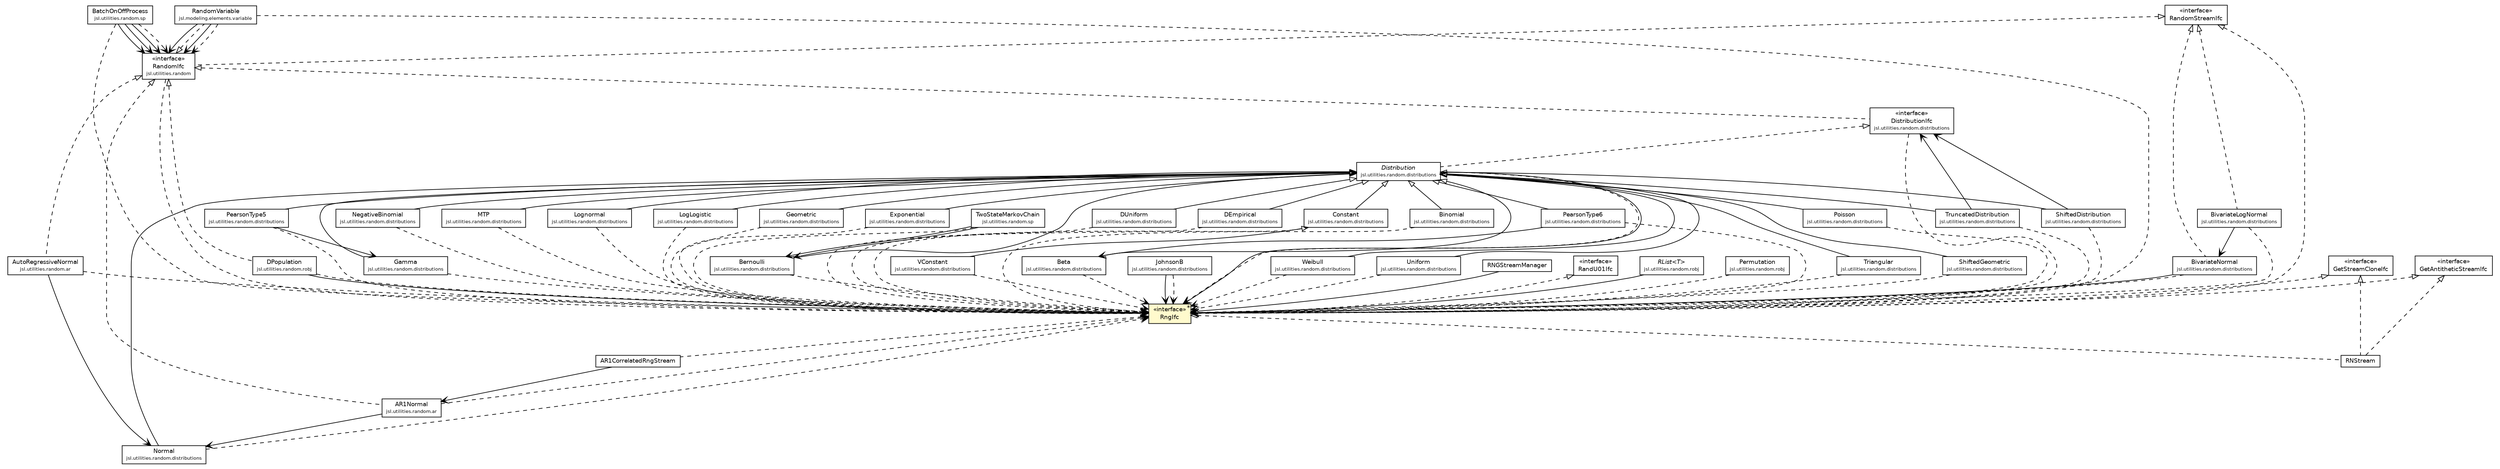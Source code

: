 #!/usr/local/bin/dot
#
# Class diagram 
# Generated by UMLGraph version 5.4 (http://www.umlgraph.org/)
#

digraph G {
	edge [fontname="Helvetica",fontsize=10,labelfontname="Helvetica",labelfontsize=10];
	node [fontname="Helvetica",fontsize=10,shape=plaintext];
	nodesep=0.25;
	ranksep=0.5;
	// jsl.modeling.elements.variable.RandomVariable
	c170970 [label=<<table title="jsl.modeling.elements.variable.RandomVariable" border="0" cellborder="1" cellspacing="0" cellpadding="2" port="p" href="../../../modeling/elements/variable/RandomVariable.html">
		<tr><td><table border="0" cellspacing="0" cellpadding="1">
<tr><td align="center" balign="center"> RandomVariable </td></tr>
<tr><td align="center" balign="center"><font point-size="7.0"> jsl.modeling.elements.variable </font></td></tr>
		</table></td></tr>
		</table>>, URL="../../../modeling/elements/variable/RandomVariable.html", fontname="Helvetica", fontcolor="black", fontsize=9.0];
	// jsl.utilities.random.RandomIfc
	c171062 [label=<<table title="jsl.utilities.random.RandomIfc" border="0" cellborder="1" cellspacing="0" cellpadding="2" port="p" href="../RandomIfc.html">
		<tr><td><table border="0" cellspacing="0" cellpadding="1">
<tr><td align="center" balign="center"> &#171;interface&#187; </td></tr>
<tr><td align="center" balign="center"> RandomIfc </td></tr>
<tr><td align="center" balign="center"><font point-size="7.0"> jsl.utilities.random </font></td></tr>
		</table></td></tr>
		</table>>, URL="../RandomIfc.html", fontname="Helvetica", fontcolor="black", fontsize=9.0];
	// jsl.utilities.random.ar.AutoRegressiveNormal
	c171067 [label=<<table title="jsl.utilities.random.ar.AutoRegressiveNormal" border="0" cellborder="1" cellspacing="0" cellpadding="2" port="p" href="../ar/AutoRegressiveNormal.html">
		<tr><td><table border="0" cellspacing="0" cellpadding="1">
<tr><td align="center" balign="center"> AutoRegressiveNormal </td></tr>
<tr><td align="center" balign="center"><font point-size="7.0"> jsl.utilities.random.ar </font></td></tr>
		</table></td></tr>
		</table>>, URL="../ar/AutoRegressiveNormal.html", fontname="Helvetica", fontcolor="black", fontsize=9.0];
	// jsl.utilities.random.ar.AR1Normal
	c171069 [label=<<table title="jsl.utilities.random.ar.AR1Normal" border="0" cellborder="1" cellspacing="0" cellpadding="2" port="p" href="../ar/AR1Normal.html">
		<tr><td><table border="0" cellspacing="0" cellpadding="1">
<tr><td align="center" balign="center"> AR1Normal </td></tr>
<tr><td align="center" balign="center"><font point-size="7.0"> jsl.utilities.random.ar </font></td></tr>
		</table></td></tr>
		</table>>, URL="../ar/AR1Normal.html", fontname="Helvetica", fontcolor="black", fontsize=9.0];
	// jsl.utilities.random.distributions.Weibull
	c171079 [label=<<table title="jsl.utilities.random.distributions.Weibull" border="0" cellborder="1" cellspacing="0" cellpadding="2" port="p" href="../distributions/Weibull.html">
		<tr><td><table border="0" cellspacing="0" cellpadding="1">
<tr><td align="center" balign="center"> Weibull </td></tr>
<tr><td align="center" balign="center"><font point-size="7.0"> jsl.utilities.random.distributions </font></td></tr>
		</table></td></tr>
		</table>>, URL="../distributions/Weibull.html", fontname="Helvetica", fontcolor="black", fontsize=9.0];
	// jsl.utilities.random.distributions.VConstant
	c171080 [label=<<table title="jsl.utilities.random.distributions.VConstant" border="0" cellborder="1" cellspacing="0" cellpadding="2" port="p" href="../distributions/VConstant.html">
		<tr><td><table border="0" cellspacing="0" cellpadding="1">
<tr><td align="center" balign="center"> VConstant </td></tr>
<tr><td align="center" balign="center"><font point-size="7.0"> jsl.utilities.random.distributions </font></td></tr>
		</table></td></tr>
		</table>>, URL="../distributions/VConstant.html", fontname="Helvetica", fontcolor="black", fontsize=9.0];
	// jsl.utilities.random.distributions.Uniform
	c171082 [label=<<table title="jsl.utilities.random.distributions.Uniform" border="0" cellborder="1" cellspacing="0" cellpadding="2" port="p" href="../distributions/Uniform.html">
		<tr><td><table border="0" cellspacing="0" cellpadding="1">
<tr><td align="center" balign="center"> Uniform </td></tr>
<tr><td align="center" balign="center"><font point-size="7.0"> jsl.utilities.random.distributions </font></td></tr>
		</table></td></tr>
		</table>>, URL="../distributions/Uniform.html", fontname="Helvetica", fontcolor="black", fontsize=9.0];
	// jsl.utilities.random.distributions.TruncatedDistribution
	c171083 [label=<<table title="jsl.utilities.random.distributions.TruncatedDistribution" border="0" cellborder="1" cellspacing="0" cellpadding="2" port="p" href="../distributions/TruncatedDistribution.html">
		<tr><td><table border="0" cellspacing="0" cellpadding="1">
<tr><td align="center" balign="center"> TruncatedDistribution </td></tr>
<tr><td align="center" balign="center"><font point-size="7.0"> jsl.utilities.random.distributions </font></td></tr>
		</table></td></tr>
		</table>>, URL="../distributions/TruncatedDistribution.html", fontname="Helvetica", fontcolor="black", fontsize=9.0];
	// jsl.utilities.random.distributions.Triangular
	c171084 [label=<<table title="jsl.utilities.random.distributions.Triangular" border="0" cellborder="1" cellspacing="0" cellpadding="2" port="p" href="../distributions/Triangular.html">
		<tr><td><table border="0" cellspacing="0" cellpadding="1">
<tr><td align="center" balign="center"> Triangular </td></tr>
<tr><td align="center" balign="center"><font point-size="7.0"> jsl.utilities.random.distributions </font></td></tr>
		</table></td></tr>
		</table>>, URL="../distributions/Triangular.html", fontname="Helvetica", fontcolor="black", fontsize=9.0];
	// jsl.utilities.random.distributions.ShiftedGeometric
	c171086 [label=<<table title="jsl.utilities.random.distributions.ShiftedGeometric" border="0" cellborder="1" cellspacing="0" cellpadding="2" port="p" href="../distributions/ShiftedGeometric.html">
		<tr><td><table border="0" cellspacing="0" cellpadding="1">
<tr><td align="center" balign="center"> ShiftedGeometric </td></tr>
<tr><td align="center" balign="center"><font point-size="7.0"> jsl.utilities.random.distributions </font></td></tr>
		</table></td></tr>
		</table>>, URL="../distributions/ShiftedGeometric.html", fontname="Helvetica", fontcolor="black", fontsize=9.0];
	// jsl.utilities.random.distributions.ShiftedDistribution
	c171087 [label=<<table title="jsl.utilities.random.distributions.ShiftedDistribution" border="0" cellborder="1" cellspacing="0" cellpadding="2" port="p" href="../distributions/ShiftedDistribution.html">
		<tr><td><table border="0" cellspacing="0" cellpadding="1">
<tr><td align="center" balign="center"> ShiftedDistribution </td></tr>
<tr><td align="center" balign="center"><font point-size="7.0"> jsl.utilities.random.distributions </font></td></tr>
		</table></td></tr>
		</table>>, URL="../distributions/ShiftedDistribution.html", fontname="Helvetica", fontcolor="black", fontsize=9.0];
	// jsl.utilities.random.distributions.Poisson
	c171089 [label=<<table title="jsl.utilities.random.distributions.Poisson" border="0" cellborder="1" cellspacing="0" cellpadding="2" port="p" href="../distributions/Poisson.html">
		<tr><td><table border="0" cellspacing="0" cellpadding="1">
<tr><td align="center" balign="center"> Poisson </td></tr>
<tr><td align="center" balign="center"><font point-size="7.0"> jsl.utilities.random.distributions </font></td></tr>
		</table></td></tr>
		</table>>, URL="../distributions/Poisson.html", fontname="Helvetica", fontcolor="black", fontsize=9.0];
	// jsl.utilities.random.distributions.PearsonType6
	c171091 [label=<<table title="jsl.utilities.random.distributions.PearsonType6" border="0" cellborder="1" cellspacing="0" cellpadding="2" port="p" href="../distributions/PearsonType6.html">
		<tr><td><table border="0" cellspacing="0" cellpadding="1">
<tr><td align="center" balign="center"> PearsonType6 </td></tr>
<tr><td align="center" balign="center"><font point-size="7.0"> jsl.utilities.random.distributions </font></td></tr>
		</table></td></tr>
		</table>>, URL="../distributions/PearsonType6.html", fontname="Helvetica", fontcolor="black", fontsize=9.0];
	// jsl.utilities.random.distributions.PearsonType5
	c171092 [label=<<table title="jsl.utilities.random.distributions.PearsonType5" border="0" cellborder="1" cellspacing="0" cellpadding="2" port="p" href="../distributions/PearsonType5.html">
		<tr><td><table border="0" cellspacing="0" cellpadding="1">
<tr><td align="center" balign="center"> PearsonType5 </td></tr>
<tr><td align="center" balign="center"><font point-size="7.0"> jsl.utilities.random.distributions </font></td></tr>
		</table></td></tr>
		</table>>, URL="../distributions/PearsonType5.html", fontname="Helvetica", fontcolor="black", fontsize=9.0];
	// jsl.utilities.random.distributions.Normal
	c171094 [label=<<table title="jsl.utilities.random.distributions.Normal" border="0" cellborder="1" cellspacing="0" cellpadding="2" port="p" href="../distributions/Normal.html">
		<tr><td><table border="0" cellspacing="0" cellpadding="1">
<tr><td align="center" balign="center"> Normal </td></tr>
<tr><td align="center" balign="center"><font point-size="7.0"> jsl.utilities.random.distributions </font></td></tr>
		</table></td></tr>
		</table>>, URL="../distributions/Normal.html", fontname="Helvetica", fontcolor="black", fontsize=9.0];
	// jsl.utilities.random.distributions.NegativeBinomial
	c171095 [label=<<table title="jsl.utilities.random.distributions.NegativeBinomial" border="0" cellborder="1" cellspacing="0" cellpadding="2" port="p" href="../distributions/NegativeBinomial.html">
		<tr><td><table border="0" cellspacing="0" cellpadding="1">
<tr><td align="center" balign="center"> NegativeBinomial </td></tr>
<tr><td align="center" balign="center"><font point-size="7.0"> jsl.utilities.random.distributions </font></td></tr>
		</table></td></tr>
		</table>>, URL="../distributions/NegativeBinomial.html", fontname="Helvetica", fontcolor="black", fontsize=9.0];
	// jsl.utilities.random.distributions.MTP
	c171096 [label=<<table title="jsl.utilities.random.distributions.MTP" border="0" cellborder="1" cellspacing="0" cellpadding="2" port="p" href="../distributions/MTP.html">
		<tr><td><table border="0" cellspacing="0" cellpadding="1">
<tr><td align="center" balign="center"> MTP </td></tr>
<tr><td align="center" balign="center"><font point-size="7.0"> jsl.utilities.random.distributions </font></td></tr>
		</table></td></tr>
		</table>>, URL="../distributions/MTP.html", fontname="Helvetica", fontcolor="black", fontsize=9.0];
	// jsl.utilities.random.distributions.Lognormal
	c171099 [label=<<table title="jsl.utilities.random.distributions.Lognormal" border="0" cellborder="1" cellspacing="0" cellpadding="2" port="p" href="../distributions/Lognormal.html">
		<tr><td><table border="0" cellspacing="0" cellpadding="1">
<tr><td align="center" balign="center"> Lognormal </td></tr>
<tr><td align="center" balign="center"><font point-size="7.0"> jsl.utilities.random.distributions </font></td></tr>
		</table></td></tr>
		</table>>, URL="../distributions/Lognormal.html", fontname="Helvetica", fontcolor="black", fontsize=9.0];
	// jsl.utilities.random.distributions.LogLogistic
	c171100 [label=<<table title="jsl.utilities.random.distributions.LogLogistic" border="0" cellborder="1" cellspacing="0" cellpadding="2" port="p" href="../distributions/LogLogistic.html">
		<tr><td><table border="0" cellspacing="0" cellpadding="1">
<tr><td align="center" balign="center"> LogLogistic </td></tr>
<tr><td align="center" balign="center"><font point-size="7.0"> jsl.utilities.random.distributions </font></td></tr>
		</table></td></tr>
		</table>>, URL="../distributions/LogLogistic.html", fontname="Helvetica", fontcolor="black", fontsize=9.0];
	// jsl.utilities.random.distributions.JohnsonB
	c171101 [label=<<table title="jsl.utilities.random.distributions.JohnsonB" border="0" cellborder="1" cellspacing="0" cellpadding="2" port="p" href="../distributions/JohnsonB.html">
		<tr><td><table border="0" cellspacing="0" cellpadding="1">
<tr><td align="center" balign="center"> JohnsonB </td></tr>
<tr><td align="center" balign="center"><font point-size="7.0"> jsl.utilities.random.distributions </font></td></tr>
		</table></td></tr>
		</table>>, URL="../distributions/JohnsonB.html", fontname="Helvetica", fontcolor="black", fontsize=9.0];
	// jsl.utilities.random.distributions.Geometric
	c171103 [label=<<table title="jsl.utilities.random.distributions.Geometric" border="0" cellborder="1" cellspacing="0" cellpadding="2" port="p" href="../distributions/Geometric.html">
		<tr><td><table border="0" cellspacing="0" cellpadding="1">
<tr><td align="center" balign="center"> Geometric </td></tr>
<tr><td align="center" balign="center"><font point-size="7.0"> jsl.utilities.random.distributions </font></td></tr>
		</table></td></tr>
		</table>>, URL="../distributions/Geometric.html", fontname="Helvetica", fontcolor="black", fontsize=9.0];
	// jsl.utilities.random.distributions.Gamma
	c171104 [label=<<table title="jsl.utilities.random.distributions.Gamma" border="0" cellborder="1" cellspacing="0" cellpadding="2" port="p" href="../distributions/Gamma.html">
		<tr><td><table border="0" cellspacing="0" cellpadding="1">
<tr><td align="center" balign="center"> Gamma </td></tr>
<tr><td align="center" balign="center"><font point-size="7.0"> jsl.utilities.random.distributions </font></td></tr>
		</table></td></tr>
		</table>>, URL="../distributions/Gamma.html", fontname="Helvetica", fontcolor="black", fontsize=9.0];
	// jsl.utilities.random.distributions.Exponential
	c171106 [label=<<table title="jsl.utilities.random.distributions.Exponential" border="0" cellborder="1" cellspacing="0" cellpadding="2" port="p" href="../distributions/Exponential.html">
		<tr><td><table border="0" cellspacing="0" cellpadding="1">
<tr><td align="center" balign="center"> Exponential </td></tr>
<tr><td align="center" balign="center"><font point-size="7.0"> jsl.utilities.random.distributions </font></td></tr>
		</table></td></tr>
		</table>>, URL="../distributions/Exponential.html", fontname="Helvetica", fontcolor="black", fontsize=9.0];
	// jsl.utilities.random.distributions.DUniform
	c171107 [label=<<table title="jsl.utilities.random.distributions.DUniform" border="0" cellborder="1" cellspacing="0" cellpadding="2" port="p" href="../distributions/DUniform.html">
		<tr><td><table border="0" cellspacing="0" cellpadding="1">
<tr><td align="center" balign="center"> DUniform </td></tr>
<tr><td align="center" balign="center"><font point-size="7.0"> jsl.utilities.random.distributions </font></td></tr>
		</table></td></tr>
		</table>>, URL="../distributions/DUniform.html", fontname="Helvetica", fontcolor="black", fontsize=9.0];
	// jsl.utilities.random.distributions.DistributionIfc
	c171108 [label=<<table title="jsl.utilities.random.distributions.DistributionIfc" border="0" cellborder="1" cellspacing="0" cellpadding="2" port="p" href="../distributions/DistributionIfc.html">
		<tr><td><table border="0" cellspacing="0" cellpadding="1">
<tr><td align="center" balign="center"> &#171;interface&#187; </td></tr>
<tr><td align="center" balign="center"> DistributionIfc </td></tr>
<tr><td align="center" balign="center"><font point-size="7.0"> jsl.utilities.random.distributions </font></td></tr>
		</table></td></tr>
		</table>>, URL="../distributions/DistributionIfc.html", fontname="Helvetica", fontcolor="black", fontsize=9.0];
	// jsl.utilities.random.distributions.Distribution
	c171110 [label=<<table title="jsl.utilities.random.distributions.Distribution" border="0" cellborder="1" cellspacing="0" cellpadding="2" port="p" href="../distributions/Distribution.html">
		<tr><td><table border="0" cellspacing="0" cellpadding="1">
<tr><td align="center" balign="center"><font face="Helvetica-Oblique"> Distribution </font></td></tr>
<tr><td align="center" balign="center"><font point-size="7.0"> jsl.utilities.random.distributions </font></td></tr>
		</table></td></tr>
		</table>>, URL="../distributions/Distribution.html", fontname="Helvetica", fontcolor="black", fontsize=9.0];
	// jsl.utilities.random.distributions.DEmpirical
	c171112 [label=<<table title="jsl.utilities.random.distributions.DEmpirical" border="0" cellborder="1" cellspacing="0" cellpadding="2" port="p" href="../distributions/DEmpirical.html">
		<tr><td><table border="0" cellspacing="0" cellpadding="1">
<tr><td align="center" balign="center"> DEmpirical </td></tr>
<tr><td align="center" balign="center"><font point-size="7.0"> jsl.utilities.random.distributions </font></td></tr>
		</table></td></tr>
		</table>>, URL="../distributions/DEmpirical.html", fontname="Helvetica", fontcolor="black", fontsize=9.0];
	// jsl.utilities.random.distributions.Constant
	c171115 [label=<<table title="jsl.utilities.random.distributions.Constant" border="0" cellborder="1" cellspacing="0" cellpadding="2" port="p" href="../distributions/Constant.html">
		<tr><td><table border="0" cellspacing="0" cellpadding="1">
<tr><td align="center" balign="center"> Constant </td></tr>
<tr><td align="center" balign="center"><font point-size="7.0"> jsl.utilities.random.distributions </font></td></tr>
		</table></td></tr>
		</table>>, URL="../distributions/Constant.html", fontname="Helvetica", fontcolor="black", fontsize=9.0];
	// jsl.utilities.random.distributions.BivariateNormal
	c171117 [label=<<table title="jsl.utilities.random.distributions.BivariateNormal" border="0" cellborder="1" cellspacing="0" cellpadding="2" port="p" href="../distributions/BivariateNormal.html">
		<tr><td><table border="0" cellspacing="0" cellpadding="1">
<tr><td align="center" balign="center"> BivariateNormal </td></tr>
<tr><td align="center" balign="center"><font point-size="7.0"> jsl.utilities.random.distributions </font></td></tr>
		</table></td></tr>
		</table>>, URL="../distributions/BivariateNormal.html", fontname="Helvetica", fontcolor="black", fontsize=9.0];
	// jsl.utilities.random.distributions.BivariateLogNormal
	c171118 [label=<<table title="jsl.utilities.random.distributions.BivariateLogNormal" border="0" cellborder="1" cellspacing="0" cellpadding="2" port="p" href="../distributions/BivariateLogNormal.html">
		<tr><td><table border="0" cellspacing="0" cellpadding="1">
<tr><td align="center" balign="center"> BivariateLogNormal </td></tr>
<tr><td align="center" balign="center"><font point-size="7.0"> jsl.utilities.random.distributions </font></td></tr>
		</table></td></tr>
		</table>>, URL="../distributions/BivariateLogNormal.html", fontname="Helvetica", fontcolor="black", fontsize=9.0];
	// jsl.utilities.random.distributions.Binomial
	c171119 [label=<<table title="jsl.utilities.random.distributions.Binomial" border="0" cellborder="1" cellspacing="0" cellpadding="2" port="p" href="../distributions/Binomial.html">
		<tr><td><table border="0" cellspacing="0" cellpadding="1">
<tr><td align="center" balign="center"> Binomial </td></tr>
<tr><td align="center" balign="center"><font point-size="7.0"> jsl.utilities.random.distributions </font></td></tr>
		</table></td></tr>
		</table>>, URL="../distributions/Binomial.html", fontname="Helvetica", fontcolor="black", fontsize=9.0];
	// jsl.utilities.random.distributions.Beta
	c171120 [label=<<table title="jsl.utilities.random.distributions.Beta" border="0" cellborder="1" cellspacing="0" cellpadding="2" port="p" href="../distributions/Beta.html">
		<tr><td><table border="0" cellspacing="0" cellpadding="1">
<tr><td align="center" balign="center"> Beta </td></tr>
<tr><td align="center" balign="center"><font point-size="7.0"> jsl.utilities.random.distributions </font></td></tr>
		</table></td></tr>
		</table>>, URL="../distributions/Beta.html", fontname="Helvetica", fontcolor="black", fontsize=9.0];
	// jsl.utilities.random.distributions.Bernoulli
	c171122 [label=<<table title="jsl.utilities.random.distributions.Bernoulli" border="0" cellborder="1" cellspacing="0" cellpadding="2" port="p" href="../distributions/Bernoulli.html">
		<tr><td><table border="0" cellspacing="0" cellpadding="1">
<tr><td align="center" balign="center"> Bernoulli </td></tr>
<tr><td align="center" balign="center"><font point-size="7.0"> jsl.utilities.random.distributions </font></td></tr>
		</table></td></tr>
		</table>>, URL="../distributions/Bernoulli.html", fontname="Helvetica", fontcolor="black", fontsize=9.0];
	// jsl.utilities.random.rng.RNStreamFactory.RNStream
	c171124 [label=<<table title="jsl.utilities.random.rng.RNStreamFactory.RNStream" border="0" cellborder="1" cellspacing="0" cellpadding="2" port="p" href="./RNStreamFactory.RNStream.html">
		<tr><td><table border="0" cellspacing="0" cellpadding="1">
<tr><td align="center" balign="center"> RNStream </td></tr>
		</table></td></tr>
		</table>>, URL="./RNStreamFactory.RNStream.html", fontname="Helvetica", fontcolor="black", fontsize=9.0];
	// jsl.utilities.random.rng.RNGStreamManager
	c171126 [label=<<table title="jsl.utilities.random.rng.RNGStreamManager" border="0" cellborder="1" cellspacing="0" cellpadding="2" port="p" href="./RNGStreamManager.html">
		<tr><td><table border="0" cellspacing="0" cellpadding="1">
<tr><td align="center" balign="center"> RNGStreamManager </td></tr>
		</table></td></tr>
		</table>>, URL="./RNGStreamManager.html", fontname="Helvetica", fontcolor="black", fontsize=9.0];
	// jsl.utilities.random.rng.RngIfc
	c171127 [label=<<table title="jsl.utilities.random.rng.RngIfc" border="0" cellborder="1" cellspacing="0" cellpadding="2" port="p" bgcolor="lemonChiffon" href="./RngIfc.html">
		<tr><td><table border="0" cellspacing="0" cellpadding="1">
<tr><td align="center" balign="center"> &#171;interface&#187; </td></tr>
<tr><td align="center" balign="center"> RngIfc </td></tr>
		</table></td></tr>
		</table>>, URL="./RngIfc.html", fontname="Helvetica", fontcolor="black", fontsize=9.0];
	// jsl.utilities.random.rng.RandU01Ifc
	c171128 [label=<<table title="jsl.utilities.random.rng.RandU01Ifc" border="0" cellborder="1" cellspacing="0" cellpadding="2" port="p" href="./RandU01Ifc.html">
		<tr><td><table border="0" cellspacing="0" cellpadding="1">
<tr><td align="center" balign="center"> &#171;interface&#187; </td></tr>
<tr><td align="center" balign="center"> RandU01Ifc </td></tr>
		</table></td></tr>
		</table>>, URL="./RandU01Ifc.html", fontname="Helvetica", fontcolor="black", fontsize=9.0];
	// jsl.utilities.random.rng.RandomStreamIfc
	c171130 [label=<<table title="jsl.utilities.random.rng.RandomStreamIfc" border="0" cellborder="1" cellspacing="0" cellpadding="2" port="p" href="./RandomStreamIfc.html">
		<tr><td><table border="0" cellspacing="0" cellpadding="1">
<tr><td align="center" balign="center"> &#171;interface&#187; </td></tr>
<tr><td align="center" balign="center"> RandomStreamIfc </td></tr>
		</table></td></tr>
		</table>>, URL="./RandomStreamIfc.html", fontname="Helvetica", fontcolor="black", fontsize=9.0];
	// jsl.utilities.random.rng.GetStreamCloneIfc
	c171133 [label=<<table title="jsl.utilities.random.rng.GetStreamCloneIfc" border="0" cellborder="1" cellspacing="0" cellpadding="2" port="p" href="./GetStreamCloneIfc.html">
		<tr><td><table border="0" cellspacing="0" cellpadding="1">
<tr><td align="center" balign="center"> &#171;interface&#187; </td></tr>
<tr><td align="center" balign="center"> GetStreamCloneIfc </td></tr>
		</table></td></tr>
		</table>>, URL="./GetStreamCloneIfc.html", fontname="Helvetica", fontcolor="black", fontsize=9.0];
	// jsl.utilities.random.rng.GetAntitheticStreamIfc
	c171134 [label=<<table title="jsl.utilities.random.rng.GetAntitheticStreamIfc" border="0" cellborder="1" cellspacing="0" cellpadding="2" port="p" href="./GetAntitheticStreamIfc.html">
		<tr><td><table border="0" cellspacing="0" cellpadding="1">
<tr><td align="center" balign="center"> &#171;interface&#187; </td></tr>
<tr><td align="center" balign="center"> GetAntitheticStreamIfc </td></tr>
		</table></td></tr>
		</table>>, URL="./GetAntitheticStreamIfc.html", fontname="Helvetica", fontcolor="black", fontsize=9.0];
	// jsl.utilities.random.rng.AR1CorrelatedRngStream
	c171135 [label=<<table title="jsl.utilities.random.rng.AR1CorrelatedRngStream" border="0" cellborder="1" cellspacing="0" cellpadding="2" port="p" href="./AR1CorrelatedRngStream.html">
		<tr><td><table border="0" cellspacing="0" cellpadding="1">
<tr><td align="center" balign="center"> AR1CorrelatedRngStream </td></tr>
		</table></td></tr>
		</table>>, URL="./AR1CorrelatedRngStream.html", fontname="Helvetica", fontcolor="black", fontsize=9.0];
	// jsl.utilities.random.robj.RList<T>
	c171137 [label=<<table title="jsl.utilities.random.robj.RList" border="0" cellborder="1" cellspacing="0" cellpadding="2" port="p" href="../robj/RList.html">
		<tr><td><table border="0" cellspacing="0" cellpadding="1">
<tr><td align="center" balign="center"><font face="Helvetica-Oblique"> RList&lt;T&gt; </font></td></tr>
<tr><td align="center" balign="center"><font point-size="7.0"> jsl.utilities.random.robj </font></td></tr>
		</table></td></tr>
		</table>>, URL="../robj/RList.html", fontname="Helvetica", fontcolor="black", fontsize=9.0];
	// jsl.utilities.random.robj.Permutation
	c171139 [label=<<table title="jsl.utilities.random.robj.Permutation" border="0" cellborder="1" cellspacing="0" cellpadding="2" port="p" href="../robj/Permutation.html">
		<tr><td><table border="0" cellspacing="0" cellpadding="1">
<tr><td align="center" balign="center"> Permutation </td></tr>
<tr><td align="center" balign="center"><font point-size="7.0"> jsl.utilities.random.robj </font></td></tr>
		</table></td></tr>
		</table>>, URL="../robj/Permutation.html", fontname="Helvetica", fontcolor="black", fontsize=9.0];
	// jsl.utilities.random.robj.DPopulation
	c171141 [label=<<table title="jsl.utilities.random.robj.DPopulation" border="0" cellborder="1" cellspacing="0" cellpadding="2" port="p" href="../robj/DPopulation.html">
		<tr><td><table border="0" cellspacing="0" cellpadding="1">
<tr><td align="center" balign="center"> DPopulation </td></tr>
<tr><td align="center" balign="center"><font point-size="7.0"> jsl.utilities.random.robj </font></td></tr>
		</table></td></tr>
		</table>>, URL="../robj/DPopulation.html", fontname="Helvetica", fontcolor="black", fontsize=9.0];
	// jsl.utilities.random.sp.TwoStateMarkovChain
	c171145 [label=<<table title="jsl.utilities.random.sp.TwoStateMarkovChain" border="0" cellborder="1" cellspacing="0" cellpadding="2" port="p" href="../sp/TwoStateMarkovChain.html">
		<tr><td><table border="0" cellspacing="0" cellpadding="1">
<tr><td align="center" balign="center"> TwoStateMarkovChain </td></tr>
<tr><td align="center" balign="center"><font point-size="7.0"> jsl.utilities.random.sp </font></td></tr>
		</table></td></tr>
		</table>>, URL="../sp/TwoStateMarkovChain.html", fontname="Helvetica", fontcolor="black", fontsize=9.0];
	// jsl.utilities.random.sp.BatchOnOffProcess
	c171147 [label=<<table title="jsl.utilities.random.sp.BatchOnOffProcess" border="0" cellborder="1" cellspacing="0" cellpadding="2" port="p" href="../sp/BatchOnOffProcess.html">
		<tr><td><table border="0" cellspacing="0" cellpadding="1">
<tr><td align="center" balign="center"> BatchOnOffProcess </td></tr>
<tr><td align="center" balign="center"><font point-size="7.0"> jsl.utilities.random.sp </font></td></tr>
		</table></td></tr>
		</table>>, URL="../sp/BatchOnOffProcess.html", fontname="Helvetica", fontcolor="black", fontsize=9.0];
	//jsl.modeling.elements.variable.RandomVariable implements jsl.utilities.random.RandomIfc
	c171062:p -> c170970:p [dir=back,arrowtail=empty,style=dashed];
	//jsl.utilities.random.RandomIfc implements jsl.utilities.random.rng.RandomStreamIfc
	c171130:p -> c171062:p [dir=back,arrowtail=empty,style=dashed];
	//jsl.utilities.random.ar.AutoRegressiveNormal implements jsl.utilities.random.RandomIfc
	c171062:p -> c171067:p [dir=back,arrowtail=empty,style=dashed];
	//jsl.utilities.random.ar.AR1Normal implements jsl.utilities.random.RandomIfc
	c171062:p -> c171069:p [dir=back,arrowtail=empty,style=dashed];
	//jsl.utilities.random.distributions.Weibull extends jsl.utilities.random.distributions.Distribution
	c171110:p -> c171079:p [dir=back,arrowtail=empty];
	//jsl.utilities.random.distributions.VConstant extends jsl.utilities.random.distributions.Constant
	c171115:p -> c171080:p [dir=back,arrowtail=empty];
	//jsl.utilities.random.distributions.Uniform extends jsl.utilities.random.distributions.Distribution
	c171110:p -> c171082:p [dir=back,arrowtail=empty];
	//jsl.utilities.random.distributions.TruncatedDistribution extends jsl.utilities.random.distributions.Distribution
	c171110:p -> c171083:p [dir=back,arrowtail=empty];
	//jsl.utilities.random.distributions.Triangular extends jsl.utilities.random.distributions.Distribution
	c171110:p -> c171084:p [dir=back,arrowtail=empty];
	//jsl.utilities.random.distributions.ShiftedGeometric extends jsl.utilities.random.distributions.Distribution
	c171110:p -> c171086:p [dir=back,arrowtail=empty];
	//jsl.utilities.random.distributions.ShiftedDistribution extends jsl.utilities.random.distributions.Distribution
	c171110:p -> c171087:p [dir=back,arrowtail=empty];
	//jsl.utilities.random.distributions.Poisson extends jsl.utilities.random.distributions.Distribution
	c171110:p -> c171089:p [dir=back,arrowtail=empty];
	//jsl.utilities.random.distributions.PearsonType6 extends jsl.utilities.random.distributions.Distribution
	c171110:p -> c171091:p [dir=back,arrowtail=empty];
	//jsl.utilities.random.distributions.PearsonType5 extends jsl.utilities.random.distributions.Distribution
	c171110:p -> c171092:p [dir=back,arrowtail=empty];
	//jsl.utilities.random.distributions.Normal extends jsl.utilities.random.distributions.Distribution
	c171110:p -> c171094:p [dir=back,arrowtail=empty];
	//jsl.utilities.random.distributions.NegativeBinomial extends jsl.utilities.random.distributions.Distribution
	c171110:p -> c171095:p [dir=back,arrowtail=empty];
	//jsl.utilities.random.distributions.MTP extends jsl.utilities.random.distributions.Distribution
	c171110:p -> c171096:p [dir=back,arrowtail=empty];
	//jsl.utilities.random.distributions.Lognormal extends jsl.utilities.random.distributions.Distribution
	c171110:p -> c171099:p [dir=back,arrowtail=empty];
	//jsl.utilities.random.distributions.LogLogistic extends jsl.utilities.random.distributions.Distribution
	c171110:p -> c171100:p [dir=back,arrowtail=empty];
	//jsl.utilities.random.distributions.Geometric extends jsl.utilities.random.distributions.Distribution
	c171110:p -> c171103:p [dir=back,arrowtail=empty];
	//jsl.utilities.random.distributions.Gamma extends jsl.utilities.random.distributions.Distribution
	c171110:p -> c171104:p [dir=back,arrowtail=empty];
	//jsl.utilities.random.distributions.Exponential extends jsl.utilities.random.distributions.Distribution
	c171110:p -> c171106:p [dir=back,arrowtail=empty];
	//jsl.utilities.random.distributions.DUniform extends jsl.utilities.random.distributions.Distribution
	c171110:p -> c171107:p [dir=back,arrowtail=empty];
	//jsl.utilities.random.distributions.DistributionIfc implements jsl.utilities.random.RandomIfc
	c171062:p -> c171108:p [dir=back,arrowtail=empty,style=dashed];
	//jsl.utilities.random.distributions.Distribution implements jsl.utilities.random.distributions.DistributionIfc
	c171108:p -> c171110:p [dir=back,arrowtail=empty,style=dashed];
	//jsl.utilities.random.distributions.DEmpirical extends jsl.utilities.random.distributions.Distribution
	c171110:p -> c171112:p [dir=back,arrowtail=empty];
	//jsl.utilities.random.distributions.Constant extends jsl.utilities.random.distributions.Distribution
	c171110:p -> c171115:p [dir=back,arrowtail=empty];
	//jsl.utilities.random.distributions.BivariateNormal implements jsl.utilities.random.rng.RandomStreamIfc
	c171130:p -> c171117:p [dir=back,arrowtail=empty,style=dashed];
	//jsl.utilities.random.distributions.BivariateLogNormal implements jsl.utilities.random.rng.RandomStreamIfc
	c171130:p -> c171118:p [dir=back,arrowtail=empty,style=dashed];
	//jsl.utilities.random.distributions.Binomial extends jsl.utilities.random.distributions.Distribution
	c171110:p -> c171119:p [dir=back,arrowtail=empty];
	//jsl.utilities.random.distributions.Beta extends jsl.utilities.random.distributions.Distribution
	c171110:p -> c171120:p [dir=back,arrowtail=empty];
	//jsl.utilities.random.distributions.Bernoulli extends jsl.utilities.random.distributions.Distribution
	c171110:p -> c171122:p [dir=back,arrowtail=empty];
	//jsl.utilities.random.rng.RNStreamFactory.RNStream implements jsl.utilities.random.rng.RngIfc
	c171127:p -> c171124:p [dir=back,arrowtail=empty,style=dashed];
	//jsl.utilities.random.rng.RNStreamFactory.RNStream implements jsl.utilities.random.rng.GetStreamCloneIfc
	c171133:p -> c171124:p [dir=back,arrowtail=empty,style=dashed];
	//jsl.utilities.random.rng.RNStreamFactory.RNStream implements jsl.utilities.random.rng.GetAntitheticStreamIfc
	c171134:p -> c171124:p [dir=back,arrowtail=empty,style=dashed];
	//jsl.utilities.random.rng.RngIfc implements jsl.utilities.random.rng.RandU01Ifc
	c171128:p -> c171127:p [dir=back,arrowtail=empty,style=dashed];
	//jsl.utilities.random.rng.RngIfc implements jsl.utilities.random.rng.RandomStreamIfc
	c171130:p -> c171127:p [dir=back,arrowtail=empty,style=dashed];
	//jsl.utilities.random.rng.RngIfc implements jsl.utilities.random.rng.GetStreamCloneIfc
	c171133:p -> c171127:p [dir=back,arrowtail=empty,style=dashed];
	//jsl.utilities.random.rng.RngIfc implements jsl.utilities.random.rng.GetAntitheticStreamIfc
	c171134:p -> c171127:p [dir=back,arrowtail=empty,style=dashed];
	//jsl.utilities.random.rng.AR1CorrelatedRngStream implements jsl.utilities.random.rng.RngIfc
	c171127:p -> c171135:p [dir=back,arrowtail=empty,style=dashed];
	//jsl.utilities.random.robj.DPopulation implements jsl.utilities.random.RandomIfc
	c171062:p -> c171141:p [dir=back,arrowtail=empty,style=dashed];
	// jsl.modeling.elements.variable.RandomVariable NAVASSOC jsl.utilities.random.RandomIfc
	c170970:p -> c171062:p [taillabel="", label="", headlabel="", fontname="Helvetica", fontcolor="black", fontsize=10.0, color="black", arrowhead=open];
	// jsl.modeling.elements.variable.RandomVariable NAVASSOC jsl.utilities.random.RandomIfc
	c170970:p -> c171062:p [taillabel="", label="", headlabel="", fontname="Helvetica", fontcolor="black", fontsize=10.0, color="black", arrowhead=open];
	// jsl.utilities.random.ar.AutoRegressiveNormal NAVASSOC jsl.utilities.random.distributions.Normal
	c171067:p -> c171094:p [taillabel="", label="", headlabel="", fontname="Helvetica", fontcolor="black", fontsize=10.0, color="black", arrowhead=open];
	// jsl.utilities.random.ar.AR1Normal NAVASSOC jsl.utilities.random.distributions.Normal
	c171069:p -> c171094:p [taillabel="", label="", headlabel="", fontname="Helvetica", fontcolor="black", fontsize=10.0, color="black", arrowhead=open];
	// jsl.utilities.random.distributions.TruncatedDistribution NAVASSOC jsl.utilities.random.distributions.DistributionIfc
	c171083:p -> c171108:p [taillabel="", label="", headlabel="", fontname="Helvetica", fontcolor="black", fontsize=10.0, color="black", arrowhead=open];
	// jsl.utilities.random.distributions.ShiftedDistribution NAVASSOC jsl.utilities.random.distributions.DistributionIfc
	c171087:p -> c171108:p [taillabel="", label="", headlabel="", fontname="Helvetica", fontcolor="black", fontsize=10.0, color="black", arrowhead=open];
	// jsl.utilities.random.distributions.PearsonType6 NAVASSOC jsl.utilities.random.distributions.Beta
	c171091:p -> c171120:p [taillabel="", label="", headlabel="", fontname="Helvetica", fontcolor="black", fontsize=10.0, color="black", arrowhead=open];
	// jsl.utilities.random.distributions.PearsonType5 NAVASSOC jsl.utilities.random.distributions.Gamma
	c171092:p -> c171104:p [taillabel="", label="", headlabel="", fontname="Helvetica", fontcolor="black", fontsize=10.0, color="black", arrowhead=open];
	// jsl.utilities.random.distributions.JohnsonB NAVASSOC jsl.utilities.random.rng.RngIfc
	c171101:p -> c171127:p [taillabel="", label="", headlabel="", fontname="Helvetica", fontcolor="black", fontsize=10.0, color="black", arrowhead=open];
	// jsl.utilities.random.distributions.Distribution NAVASSOC jsl.utilities.random.rng.RngIfc
	c171110:p -> c171127:p [taillabel="", label="", headlabel="", fontname="Helvetica", fontcolor="black", fontsize=10.0, color="black", arrowhead=open];
	// jsl.utilities.random.distributions.BivariateNormal NAVASSOC jsl.utilities.random.rng.RngIfc
	c171117:p -> c171127:p [taillabel="", label="", headlabel="", fontname="Helvetica", fontcolor="black", fontsize=10.0, color="black", arrowhead=open];
	// jsl.utilities.random.distributions.BivariateLogNormal NAVASSOC jsl.utilities.random.distributions.BivariateNormal
	c171118:p -> c171117:p [taillabel="", label="", headlabel="", fontname="Helvetica", fontcolor="black", fontsize=10.0, color="black", arrowhead=open];
	// jsl.utilities.random.rng.RNGStreamManager NAVASSOC jsl.utilities.random.rng.RngIfc
	c171126:p -> c171127:p [taillabel="", label="", headlabel="*", fontname="Helvetica", fontcolor="black", fontsize=10.0, color="black", arrowhead=open];
	// jsl.utilities.random.rng.AR1CorrelatedRngStream NAVASSOC jsl.utilities.random.ar.AR1Normal
	c171135:p -> c171069:p [taillabel="", label="", headlabel="", fontname="Helvetica", fontcolor="black", fontsize=10.0, color="black", arrowhead=open];
	// jsl.utilities.random.robj.RList<T> NAVASSOC jsl.utilities.random.rng.RngIfc
	c171137:p -> c171127:p [taillabel="", label="", headlabel="", fontname="Helvetica", fontcolor="black", fontsize=10.0, color="black", arrowhead=open];
	// jsl.utilities.random.robj.DPopulation NAVASSOC jsl.utilities.random.rng.RngIfc
	c171141:p -> c171127:p [taillabel="", label="", headlabel="", fontname="Helvetica", fontcolor="black", fontsize=10.0, color="black", arrowhead=open];
	// jsl.utilities.random.sp.TwoStateMarkovChain NAVASSOC jsl.utilities.random.distributions.Bernoulli
	c171145:p -> c171122:p [taillabel="", label="", headlabel="", fontname="Helvetica", fontcolor="black", fontsize=10.0, color="black", arrowhead=open];
	// jsl.utilities.random.sp.TwoStateMarkovChain NAVASSOC jsl.utilities.random.distributions.Bernoulli
	c171145:p -> c171122:p [taillabel="", label="", headlabel="", fontname="Helvetica", fontcolor="black", fontsize=10.0, color="black", arrowhead=open];
	// jsl.utilities.random.sp.BatchOnOffProcess NAVASSOC jsl.utilities.random.RandomIfc
	c171147:p -> c171062:p [taillabel="", label="", headlabel="", fontname="Helvetica", fontcolor="black", fontsize=10.0, color="black", arrowhead=open];
	// jsl.utilities.random.sp.BatchOnOffProcess NAVASSOC jsl.utilities.random.RandomIfc
	c171147:p -> c171062:p [taillabel="", label="", headlabel="", fontname="Helvetica", fontcolor="black", fontsize=10.0, color="black", arrowhead=open];
	// jsl.utilities.random.sp.BatchOnOffProcess NAVASSOC jsl.utilities.random.RandomIfc
	c171147:p -> c171062:p [taillabel="", label="", headlabel="", fontname="Helvetica", fontcolor="black", fontsize=10.0, color="black", arrowhead=open];
	// jsl.modeling.elements.variable.RandomVariable DEPEND jsl.utilities.random.RandomIfc
	c170970:p -> c171062:p [taillabel="", label="", headlabel="", fontname="Helvetica", fontcolor="black", fontsize=10.0, color="black", arrowhead=open, style=dashed];
	// jsl.modeling.elements.variable.RandomVariable DEPEND jsl.utilities.random.rng.RngIfc
	c170970:p -> c171127:p [taillabel="", label="", headlabel="", fontname="Helvetica", fontcolor="black", fontsize=10.0, color="black", arrowhead=open, style=dashed];
	// jsl.utilities.random.RandomIfc DEPEND jsl.utilities.random.rng.RngIfc
	c171062:p -> c171127:p [taillabel="", label="", headlabel="", fontname="Helvetica", fontcolor="black", fontsize=10.0, color="black", arrowhead=open, style=dashed];
	// jsl.utilities.random.ar.AutoRegressiveNormal DEPEND jsl.utilities.random.rng.RngIfc
	c171067:p -> c171127:p [taillabel="", label="", headlabel="", fontname="Helvetica", fontcolor="black", fontsize=10.0, color="black", arrowhead=open, style=dashed];
	// jsl.utilities.random.ar.AR1Normal DEPEND jsl.utilities.random.rng.RngIfc
	c171069:p -> c171127:p [taillabel="", label="", headlabel="", fontname="Helvetica", fontcolor="black", fontsize=10.0, color="black", arrowhead=open, style=dashed];
	// jsl.utilities.random.distributions.Weibull DEPEND jsl.utilities.random.rng.RngIfc
	c171079:p -> c171127:p [taillabel="", label="", headlabel="", fontname="Helvetica", fontcolor="black", fontsize=10.0, color="black", arrowhead=open, style=dashed];
	// jsl.utilities.random.distributions.VConstant DEPEND jsl.utilities.random.rng.RngIfc
	c171080:p -> c171127:p [taillabel="", label="", headlabel="", fontname="Helvetica", fontcolor="black", fontsize=10.0, color="black", arrowhead=open, style=dashed];
	// jsl.utilities.random.distributions.Uniform DEPEND jsl.utilities.random.rng.RngIfc
	c171082:p -> c171127:p [taillabel="", label="", headlabel="", fontname="Helvetica", fontcolor="black", fontsize=10.0, color="black", arrowhead=open, style=dashed];
	// jsl.utilities.random.distributions.TruncatedDistribution DEPEND jsl.utilities.random.rng.RngIfc
	c171083:p -> c171127:p [taillabel="", label="", headlabel="", fontname="Helvetica", fontcolor="black", fontsize=10.0, color="black", arrowhead=open, style=dashed];
	// jsl.utilities.random.distributions.Triangular DEPEND jsl.utilities.random.rng.RngIfc
	c171084:p -> c171127:p [taillabel="", label="", headlabel="", fontname="Helvetica", fontcolor="black", fontsize=10.0, color="black", arrowhead=open, style=dashed];
	// jsl.utilities.random.distributions.ShiftedGeometric DEPEND jsl.utilities.random.rng.RngIfc
	c171086:p -> c171127:p [taillabel="", label="", headlabel="", fontname="Helvetica", fontcolor="black", fontsize=10.0, color="black", arrowhead=open, style=dashed];
	// jsl.utilities.random.distributions.ShiftedDistribution DEPEND jsl.utilities.random.rng.RngIfc
	c171087:p -> c171127:p [taillabel="", label="", headlabel="", fontname="Helvetica", fontcolor="black", fontsize=10.0, color="black", arrowhead=open, style=dashed];
	// jsl.utilities.random.distributions.Poisson DEPEND jsl.utilities.random.rng.RngIfc
	c171089:p -> c171127:p [taillabel="", label="", headlabel="", fontname="Helvetica", fontcolor="black", fontsize=10.0, color="black", arrowhead=open, style=dashed];
	// jsl.utilities.random.distributions.PearsonType6 DEPEND jsl.utilities.random.rng.RngIfc
	c171091:p -> c171127:p [taillabel="", label="", headlabel="", fontname="Helvetica", fontcolor="black", fontsize=10.0, color="black", arrowhead=open, style=dashed];
	// jsl.utilities.random.distributions.PearsonType5 DEPEND jsl.utilities.random.rng.RngIfc
	c171092:p -> c171127:p [taillabel="", label="", headlabel="", fontname="Helvetica", fontcolor="black", fontsize=10.0, color="black", arrowhead=open, style=dashed];
	// jsl.utilities.random.distributions.Normal DEPEND jsl.utilities.random.rng.RngIfc
	c171094:p -> c171127:p [taillabel="", label="", headlabel="", fontname="Helvetica", fontcolor="black", fontsize=10.0, color="black", arrowhead=open, style=dashed];
	// jsl.utilities.random.distributions.NegativeBinomial DEPEND jsl.utilities.random.rng.RngIfc
	c171095:p -> c171127:p [taillabel="", label="", headlabel="", fontname="Helvetica", fontcolor="black", fontsize=10.0, color="black", arrowhead=open, style=dashed];
	// jsl.utilities.random.distributions.MTP DEPEND jsl.utilities.random.rng.RngIfc
	c171096:p -> c171127:p [taillabel="", label="", headlabel="", fontname="Helvetica", fontcolor="black", fontsize=10.0, color="black", arrowhead=open, style=dashed];
	// jsl.utilities.random.distributions.Lognormal DEPEND jsl.utilities.random.rng.RngIfc
	c171099:p -> c171127:p [taillabel="", label="", headlabel="", fontname="Helvetica", fontcolor="black", fontsize=10.0, color="black", arrowhead=open, style=dashed];
	// jsl.utilities.random.distributions.LogLogistic DEPEND jsl.utilities.random.rng.RngIfc
	c171100:p -> c171127:p [taillabel="", label="", headlabel="", fontname="Helvetica", fontcolor="black", fontsize=10.0, color="black", arrowhead=open, style=dashed];
	// jsl.utilities.random.distributions.JohnsonB DEPEND jsl.utilities.random.rng.RngIfc
	c171101:p -> c171127:p [taillabel="", label="", headlabel="", fontname="Helvetica", fontcolor="black", fontsize=10.0, color="black", arrowhead=open, style=dashed];
	// jsl.utilities.random.distributions.Geometric DEPEND jsl.utilities.random.rng.RngIfc
	c171103:p -> c171127:p [taillabel="", label="", headlabel="", fontname="Helvetica", fontcolor="black", fontsize=10.0, color="black", arrowhead=open, style=dashed];
	// jsl.utilities.random.distributions.Gamma DEPEND jsl.utilities.random.rng.RngIfc
	c171104:p -> c171127:p [taillabel="", label="", headlabel="", fontname="Helvetica", fontcolor="black", fontsize=10.0, color="black", arrowhead=open, style=dashed];
	// jsl.utilities.random.distributions.Exponential DEPEND jsl.utilities.random.rng.RngIfc
	c171106:p -> c171127:p [taillabel="", label="", headlabel="", fontname="Helvetica", fontcolor="black", fontsize=10.0, color="black", arrowhead=open, style=dashed];
	// jsl.utilities.random.distributions.DUniform DEPEND jsl.utilities.random.rng.RngIfc
	c171107:p -> c171127:p [taillabel="", label="", headlabel="", fontname="Helvetica", fontcolor="black", fontsize=10.0, color="black", arrowhead=open, style=dashed];
	// jsl.utilities.random.distributions.DistributionIfc DEPEND jsl.utilities.random.rng.RngIfc
	c171108:p -> c171127:p [taillabel="", label="", headlabel="", fontname="Helvetica", fontcolor="black", fontsize=10.0, color="black", arrowhead=open, style=dashed];
	// jsl.utilities.random.distributions.Distribution DEPEND jsl.utilities.random.rng.RngIfc
	c171110:p -> c171127:p [taillabel="", label="", headlabel="", fontname="Helvetica", fontcolor="black", fontsize=10.0, color="black", arrowhead=open, style=dashed];
	// jsl.utilities.random.distributions.DEmpirical DEPEND jsl.utilities.random.rng.RngIfc
	c171112:p -> c171127:p [taillabel="", label="", headlabel="", fontname="Helvetica", fontcolor="black", fontsize=10.0, color="black", arrowhead=open, style=dashed];
	// jsl.utilities.random.distributions.Constant DEPEND jsl.utilities.random.rng.RngIfc
	c171115:p -> c171127:p [taillabel="", label="", headlabel="", fontname="Helvetica", fontcolor="black", fontsize=10.0, color="black", arrowhead=open, style=dashed];
	// jsl.utilities.random.distributions.BivariateNormal DEPEND jsl.utilities.random.rng.RngIfc
	c171117:p -> c171127:p [taillabel="", label="", headlabel="", fontname="Helvetica", fontcolor="black", fontsize=10.0, color="black", arrowhead=open, style=dashed];
	// jsl.utilities.random.distributions.BivariateLogNormal DEPEND jsl.utilities.random.rng.RngIfc
	c171118:p -> c171127:p [taillabel="", label="", headlabel="", fontname="Helvetica", fontcolor="black", fontsize=10.0, color="black", arrowhead=open, style=dashed];
	// jsl.utilities.random.distributions.Binomial DEPEND jsl.utilities.random.rng.RngIfc
	c171119:p -> c171127:p [taillabel="", label="", headlabel="", fontname="Helvetica", fontcolor="black", fontsize=10.0, color="black", arrowhead=open, style=dashed];
	// jsl.utilities.random.distributions.Beta DEPEND jsl.utilities.random.rng.RngIfc
	c171120:p -> c171127:p [taillabel="", label="", headlabel="", fontname="Helvetica", fontcolor="black", fontsize=10.0, color="black", arrowhead=open, style=dashed];
	// jsl.utilities.random.distributions.Bernoulli DEPEND jsl.utilities.random.rng.RngIfc
	c171122:p -> c171127:p [taillabel="", label="", headlabel="", fontname="Helvetica", fontcolor="black", fontsize=10.0, color="black", arrowhead=open, style=dashed];
	// jsl.utilities.random.robj.Permutation DEPEND jsl.utilities.random.rng.RngIfc
	c171139:p -> c171127:p [taillabel="", label="", headlabel="", fontname="Helvetica", fontcolor="black", fontsize=10.0, color="black", arrowhead=open, style=dashed];
	// jsl.utilities.random.robj.DPopulation DEPEND jsl.utilities.random.rng.RngIfc
	c171141:p -> c171127:p [taillabel="", label="", headlabel="", fontname="Helvetica", fontcolor="black", fontsize=10.0, color="black", arrowhead=open, style=dashed];
	// jsl.utilities.random.sp.TwoStateMarkovChain DEPEND jsl.utilities.random.rng.RngIfc
	c171145:p -> c171127:p [taillabel="", label="", headlabel="", fontname="Helvetica", fontcolor="black", fontsize=10.0, color="black", arrowhead=open, style=dashed];
	// jsl.utilities.random.sp.BatchOnOffProcess DEPEND jsl.utilities.random.rng.RngIfc
	c171147:p -> c171127:p [taillabel="", label="", headlabel="", fontname="Helvetica", fontcolor="black", fontsize=10.0, color="black", arrowhead=open, style=dashed];
	// jsl.utilities.random.sp.BatchOnOffProcess DEPEND jsl.utilities.random.RandomIfc
	c171147:p -> c171062:p [taillabel="", label="", headlabel="", fontname="Helvetica", fontcolor="black", fontsize=10.0, color="black", arrowhead=open, style=dashed];
}

